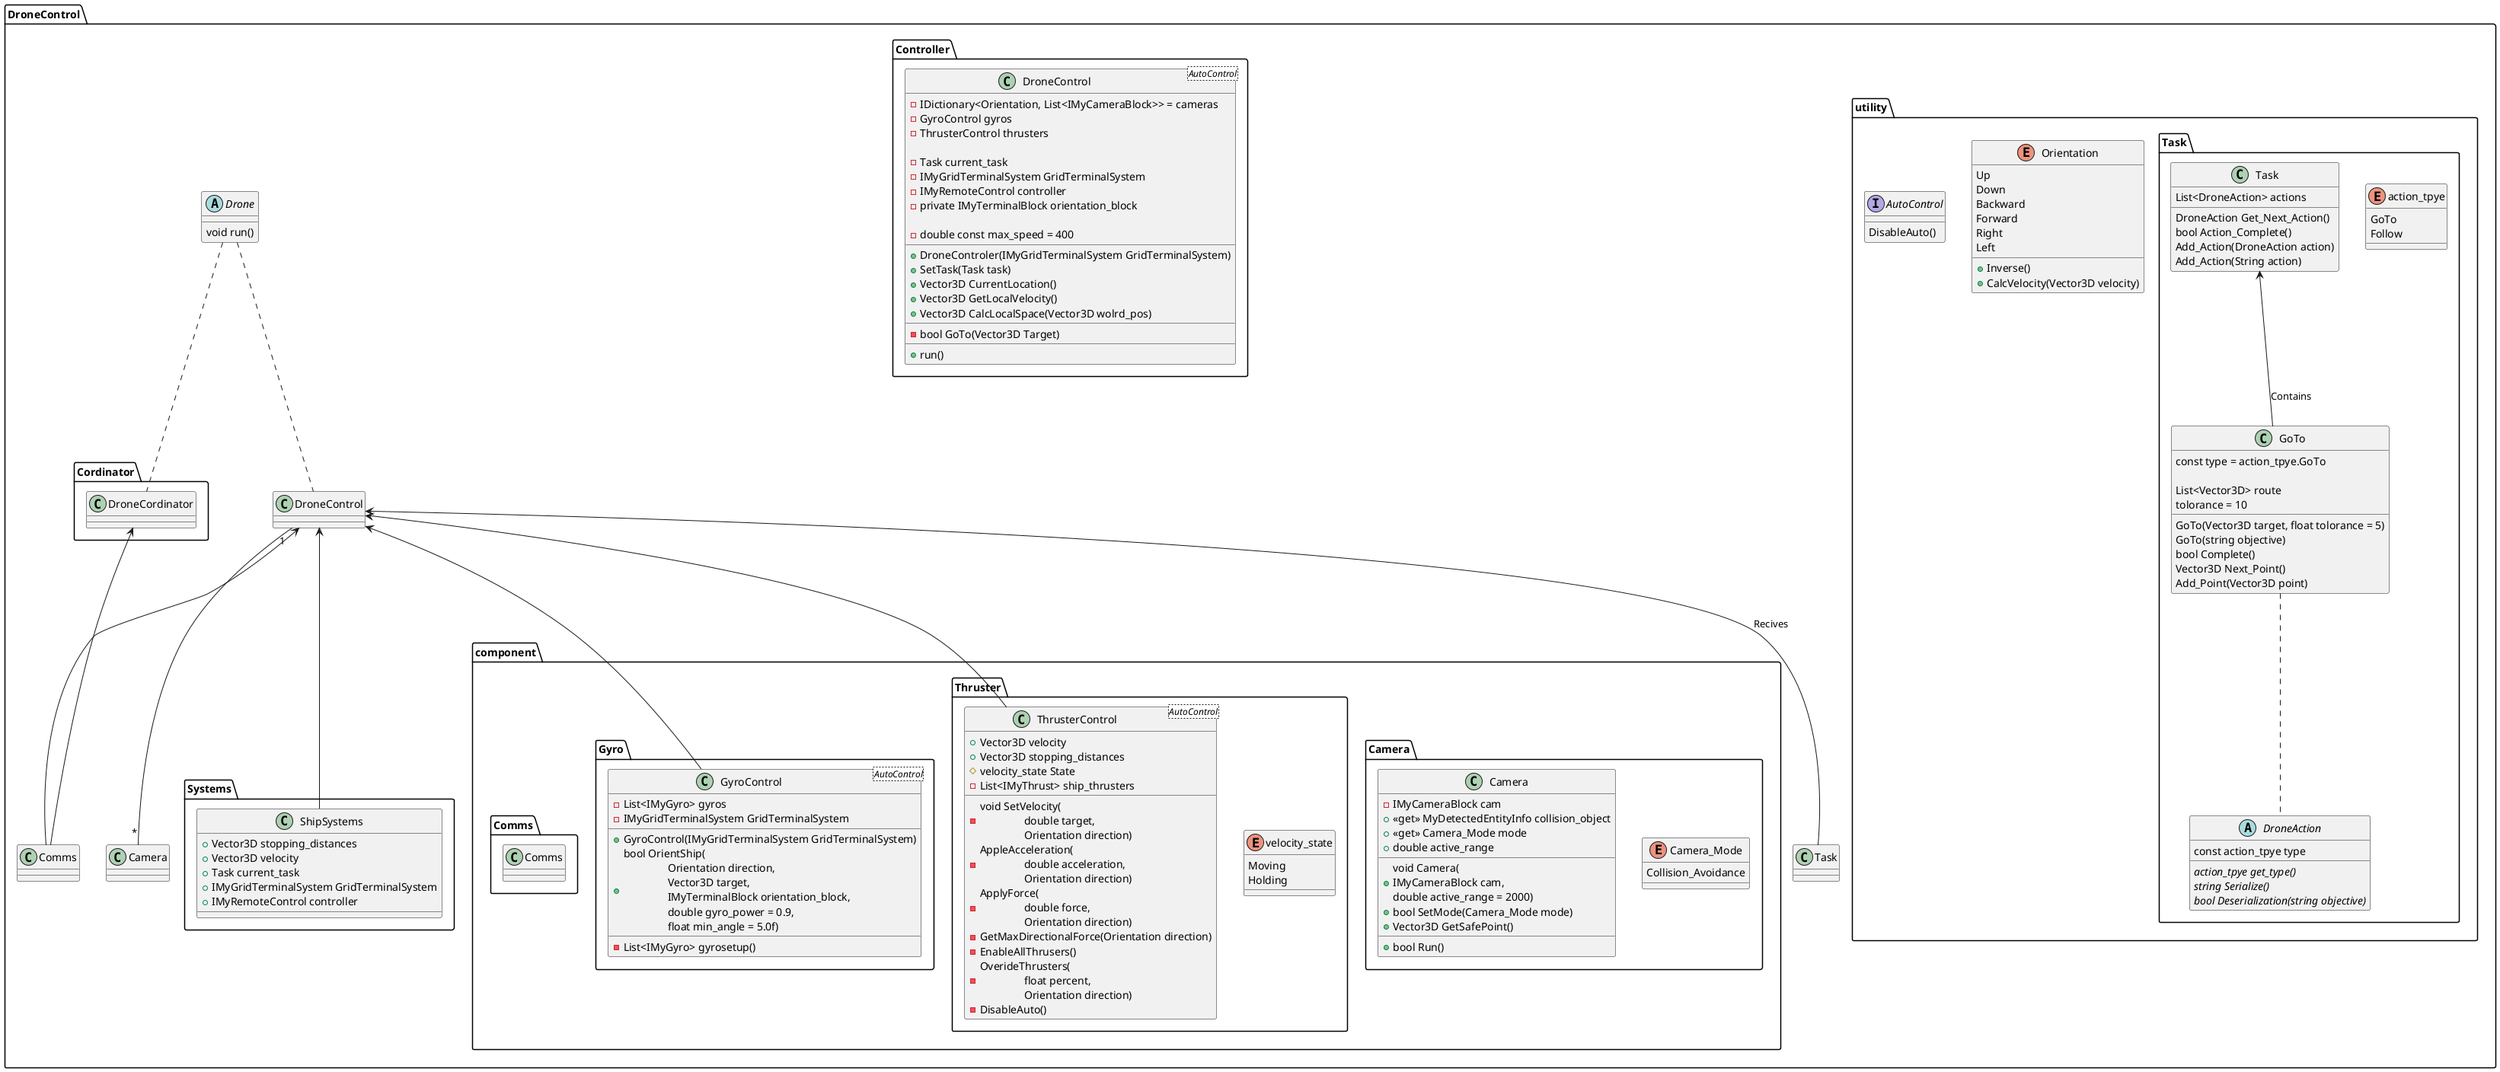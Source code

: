 @startuml
package DroneControl {

    package utility {
        enum Orientation {
            Up
            Down
            Backward
            Forward
            Right
            Left

            +Inverse()
            +CalcVelocity(Vector3D velocity)
        }

        interface AutoControl {
            DisableAuto()
        }

        package Task {

            enum action_tpye {
                GoTo
                Follow
            }

            abstract DroneAction {
                const action_tpye type

                {abstract} action_tpye get_type()
                {abstract} string Serialize()
                {abstract} bool Deserialization(string objective)
            }

            class GoTo {
                const type = action_tpye.GoTo

                List<Vector3D> route
                tolorance = 10

                GoTo(Vector3D target, float tolorance = 5)
                GoTo(string objective)
                bool Complete()
                Vector3D Next_Point()
                Add_Point(Vector3D point)
            }     

            class Task {
                List<DroneAction> actions

                DroneAction Get_Next_Action()
                bool Action_Complete()
                Add_Action(DroneAction action)
                Add_Action(String action)
            }

            GoTo .. DroneAction
            Task <-- GoTo : Contains
        }
    }

    package Systems {
        class ShipSystems{
            +Vector3D stopping_distances
            +Vector3D velocity
            +Task current_task
            +IMyGridTerminalSystem GridTerminalSystem
            +IMyRemoteControl controller
        }
    }

    package component {
        package Camera {
            enum Camera_Mode {
                Collision_Avoidance
            }

            class Camera {
                -IMyCameraBlock cam
                +<<get>> MyDetectedEntityInfo collision_object
                +<<get>> Camera_Mode mode
                +double active_range
                __
                +void Camera(\nIMyCameraBlock cam,\ndouble active_range = 2000)
                +bool SetMode(Camera_Mode mode)
                +Vector3D GetSafePoint()
                __
                +bool Run()
            }
        }

        package Gyro {
            class GyroControl <AutoControl>{
                -List<IMyGyro> gyros
                -IMyGridTerminalSystem GridTerminalSystem
                __
                +GyroControl(IMyGridTerminalSystem GridTerminalSystem)
                +bool OrientShip(\n\
                Orientation direction,\n\
                Vector3D target,\n\
                IMyTerminalBlock orientation_block,\n\
                double gyro_power = 0.9,\n\
                float min_angle = 5.0f)
                __
                -List<IMyGyro> gyrosetup()
            }
        }

        package Thruster {
            enum velocity_state
            {
                Moving
                Holding
            }

            class ThrusterControl <AutoControl>{
                
                +Vector3D velocity
                +Vector3D stopping_distances
                #velocity_state State
                -List<IMyThrust> ship_thrusters

                -void SetVelocity(\n\
                double target,\n\
                Orientation direction)
                -AppleAcceleration(\n\
                double acceleration,\n\
                Orientation direction)
                -ApplyForce(\n\
                double force,\n\
                Orientation direction)
                -GetMaxDirectionalForce(Orientation direction)
                -EnableAllThrusers()
                -OverideThrusters(\n\
                float percent,\n\
                Orientation direction)
                -DisableAuto()
            }
        }
        
        package Comms {
            class Comms {

            }
        }
    }
    

    package Controller {
        class DroneControl <AutoControl>{
            -IDictionary<Orientation, List<IMyCameraBlock>> = cameras
            -GyroControl gyros
            -ThrusterControl thrusters

            -Task current_task
            -IMyGridTerminalSystem GridTerminalSystem
            -IMyRemoteControl controller
            -private IMyTerminalBlock orientation_block

            -double const max_speed = 400
            __
            +DroneControler(IMyGridTerminalSystem GridTerminalSystem)
            +SetTask(Task task)
            +Vector3D CurrentLocation()
            +Vector3D GetLocalVelocity()
            +Vector3D CalcLocalSpace(Vector3D wolrd_pos)
            __
            -bool GoTo(Vector3D Target)
            __
            +run()
        }
    }
    
    package Cordinator {
        class DroneCordinator {

        }
    }



    abstract Drone {
        void run()
    }

    Drone .. DroneControl
    Drone .. DroneCordinator

    DroneCordinator <-- Comms
    DroneControl <-- Comms

    DroneControl <-- ThrusterControl
    DroneControl <-- GyroControl
    DroneControl <-- Task : Recives
    DroneControl "1" -- "*" Camera
    DroneControl <-- ShipSystems
}
@enduml
